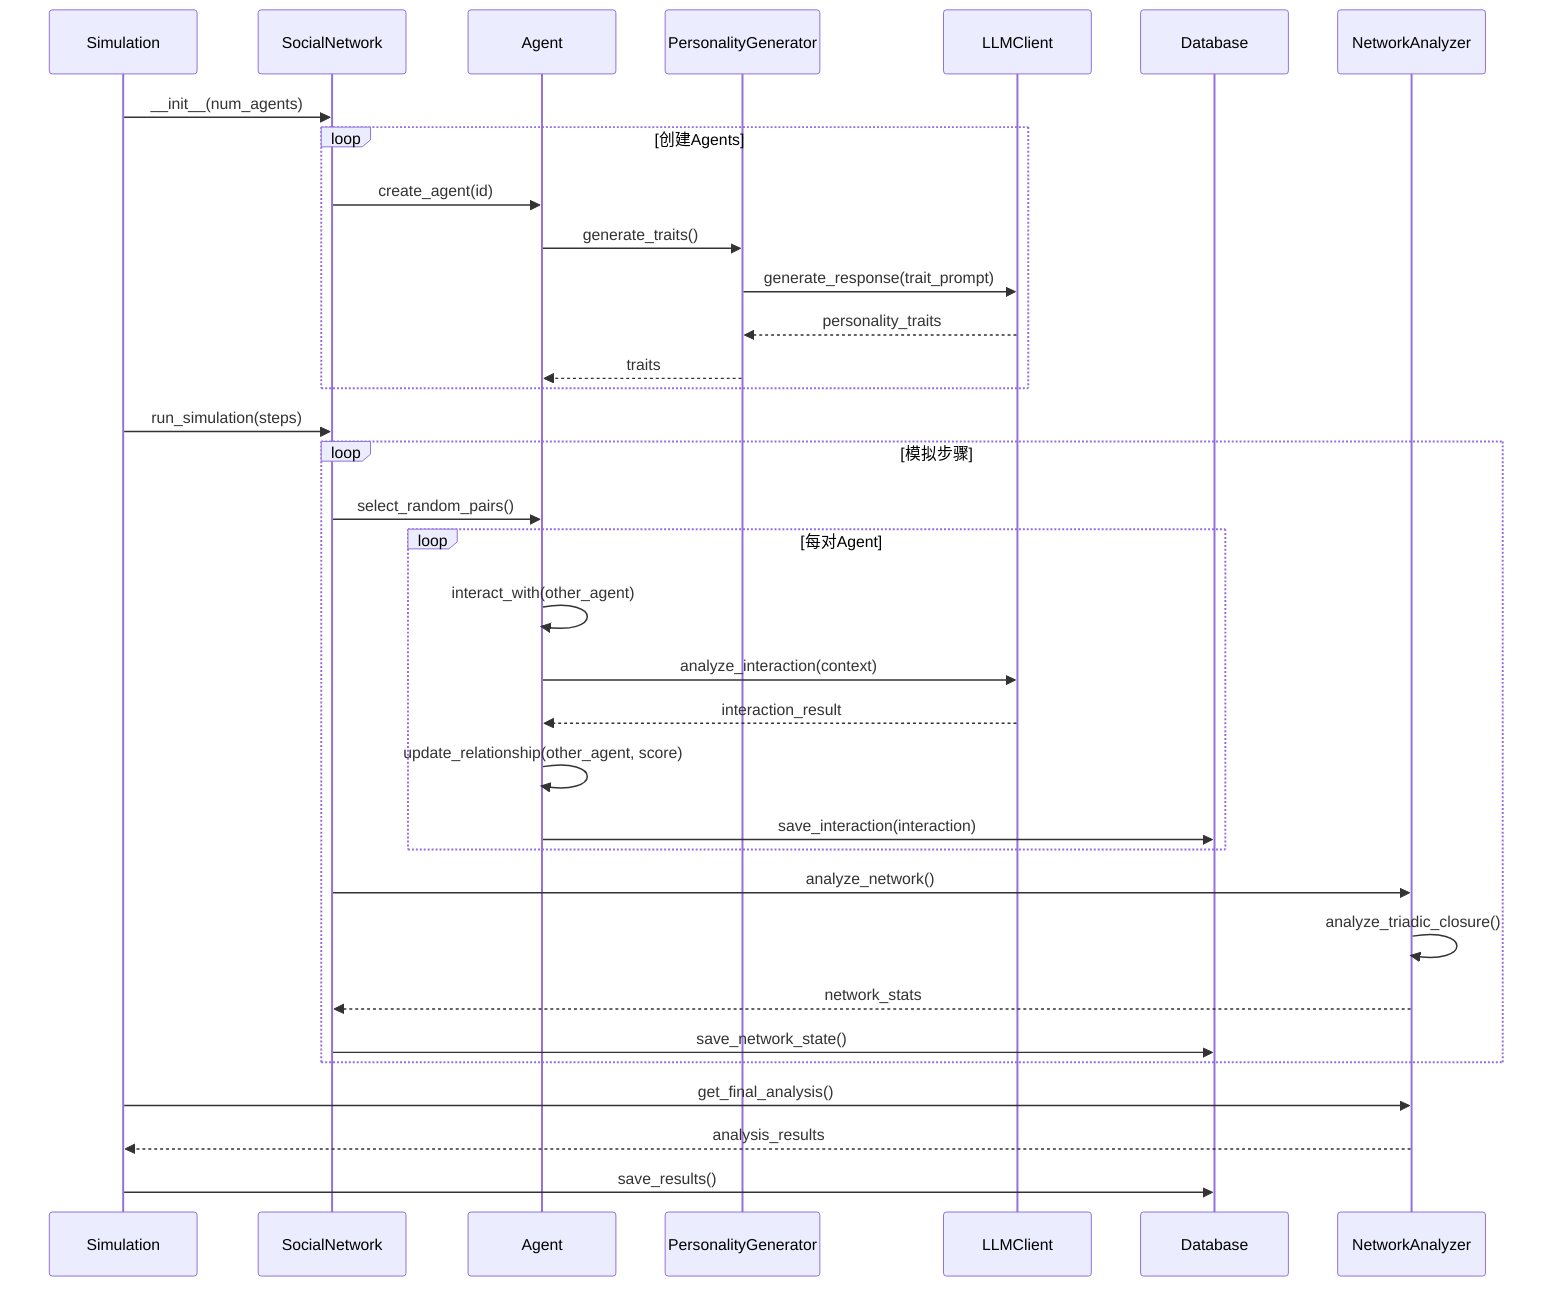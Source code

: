 sequenceDiagram
    participant Main as Simulation
    participant Net as SocialNetwork
    participant Ag as Agent
    participant PG as PersonalityGenerator
    participant LLM as LLMClient
    participant DB as Database
    participant NA as NetworkAnalyzer

    Main->>Net: __init__(num_agents)
    loop 创建Agents
        Net->>Ag: create_agent(id)
        Ag->>PG: generate_traits()
        PG->>LLM: generate_response(trait_prompt)
        LLM-->>PG: personality_traits
        PG-->>Ag: traits
    end

    Main->>Net: run_simulation(steps)
    loop 模拟步骤
        Net->>Ag: select_random_pairs()
        loop 每对Agent
            Ag->>Ag: interact_with(other_agent)
            Ag->>LLM: analyze_interaction(context)
            LLM-->>Ag: interaction_result
            Ag->>Ag: update_relationship(other_agent, score)
            Ag->>DB: save_interaction(interaction)
        end
        Net->>NA: analyze_network()
        NA->>NA: analyze_triadic_closure()
        NA-->>Net: network_stats
        Net->>DB: save_network_state()
    end

    Main->>NA: get_final_analysis()
    NA-->>Main: analysis_results
    Main->>DB: save_results()